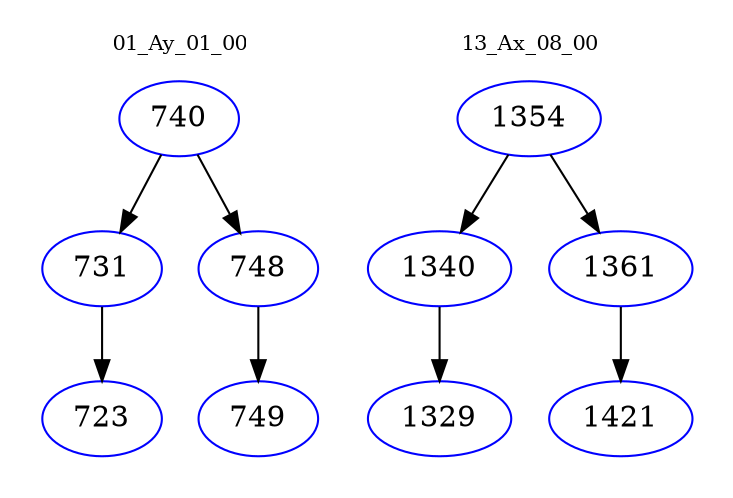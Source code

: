 digraph{
subgraph cluster_0 {
color = white
label = "01_Ay_01_00";
fontsize=10;
T0_740 [label="740", color="blue"]
T0_740 -> T0_731 [color="black"]
T0_731 [label="731", color="blue"]
T0_731 -> T0_723 [color="black"]
T0_723 [label="723", color="blue"]
T0_740 -> T0_748 [color="black"]
T0_748 [label="748", color="blue"]
T0_748 -> T0_749 [color="black"]
T0_749 [label="749", color="blue"]
}
subgraph cluster_1 {
color = white
label = "13_Ax_08_00";
fontsize=10;
T1_1354 [label="1354", color="blue"]
T1_1354 -> T1_1340 [color="black"]
T1_1340 [label="1340", color="blue"]
T1_1340 -> T1_1329 [color="black"]
T1_1329 [label="1329", color="blue"]
T1_1354 -> T1_1361 [color="black"]
T1_1361 [label="1361", color="blue"]
T1_1361 -> T1_1421 [color="black"]
T1_1421 [label="1421", color="blue"]
}
}
